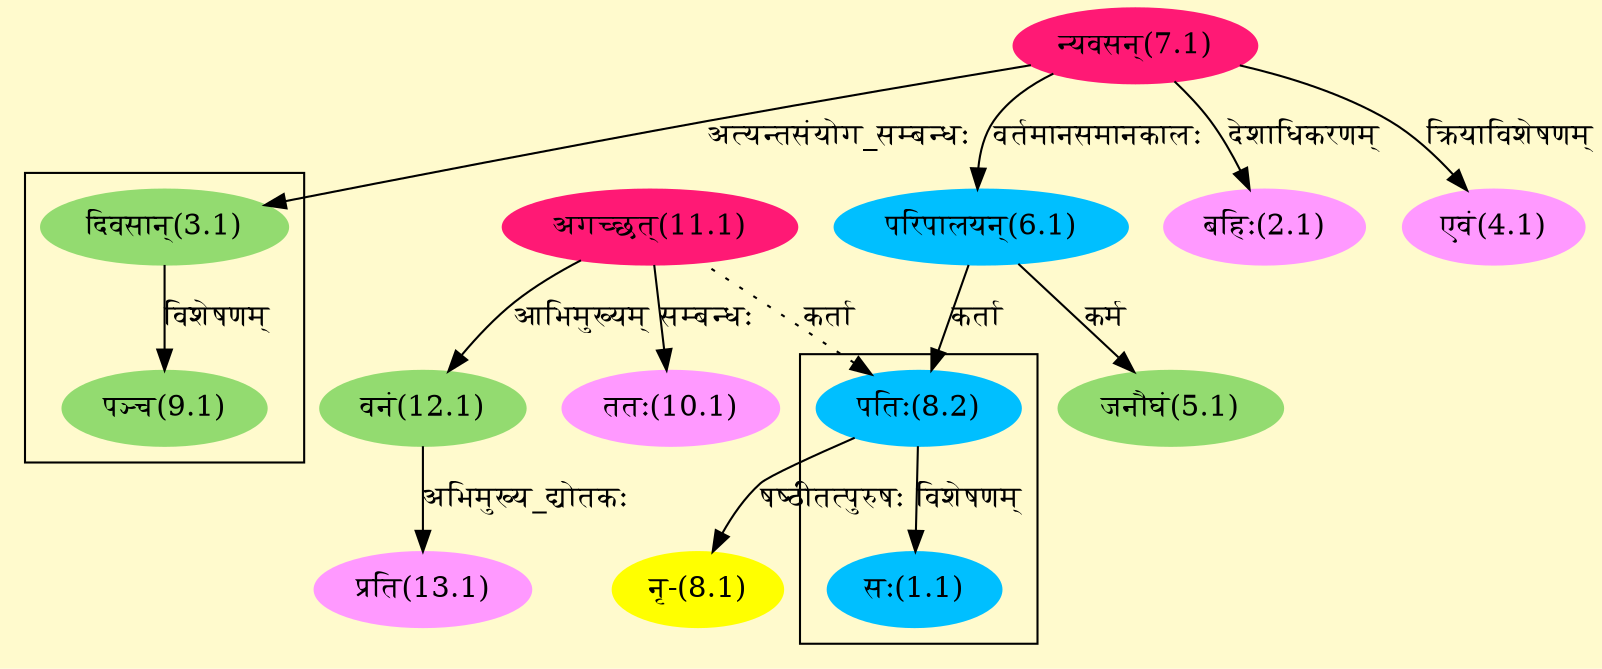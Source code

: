 digraph G{
rankdir=BT;
 compound=true;
 bgcolor="lemonchiffon1";

subgraph cluster_1{
Node1_1 [style=filled, color="#00BFFF" label = "सः(1.1)"]
Node8_2 [style=filled, color="#00BFFF" label = "पतिः(8.2)"]

}

subgraph cluster_2{
Node9_1 [style=filled, color="#93DB70" label = "पञ्च(9.1)"]
Node3_1 [style=filled, color="#93DB70" label = "दिवसान्(3.1)"]

}
Node2_1 [style=filled, color="#FF99FF" label = "बहिः(2.1)"]
Node7_1 [style=filled, color="#FF1975" label = "न्यवसन्(7.1)"]
Node3_1 [style=filled, color="#93DB70" label = "दिवसान्(3.1)"]
Node4_1 [style=filled, color="#FF99FF" label = "एवं(4.1)"]
Node5_1 [style=filled, color="#93DB70" label = "जनौघं(5.1)"]
Node6_1 [style=filled, color="#00BFFF" label = "परिपालयन्(6.1)"]
Node8_2 [style=filled, color="#00BFFF" label = "पतिः(8.2)"]
Node [style=filled, color="" label = "()"]
Node8_1 [style=filled, color="#FFFF00" label = "नृ-(8.1)"]
Node11_1 [style=filled, color="#FF1975" label = "अगच्छत्(11.1)"]
Node10_1 [style=filled, color="#FF99FF" label = "ततः(10.1)"]
Node12_1 [style=filled, color="#93DB70" label = "वनं(12.1)"]
Node13_1 [style=filled, color="#FF99FF" label = "प्रति(13.1)"]
/* Start of Relations section */

Node1_1 -> Node8_2 [  label="विशेषणम्"  dir="back" ]
Node2_1 -> Node7_1 [  label="देशाधिकरणम्"  dir="back" ]
Node3_1 -> Node7_1 [  label="अत्यन्तसंयोग_सम्बन्धः"  dir="back" ]
Node4_1 -> Node7_1 [  label="क्रियाविशेषणम्"  dir="back" ]
Node5_1 -> Node6_1 [  label="कर्म"  dir="back" ]
Node6_1 -> Node7_1 [  label="वर्तमानसमानकालः"  dir="back" ]
Node8_1 -> Node8_2 [  label="षष्ठीतत्पुरुषः"  dir="back" ]
Node8_2 -> Node6_1 [  label="कर्ता"  dir="back" ]
Node8_2 -> Node11_1 [ style=dotted label="कर्ता"  dir="back" ]
Node9_1 -> Node3_1 [  label="विशेषणम्"  dir="back" ]
Node10_1 -> Node11_1 [  label="सम्बन्धः"  dir="back" ]
Node12_1 -> Node11_1 [  label="आभिमुख्यम्"  dir="back" ]
Node13_1 -> Node12_1 [  label="अभिमुख्य_द्योतकः"  dir="back" ]
}
